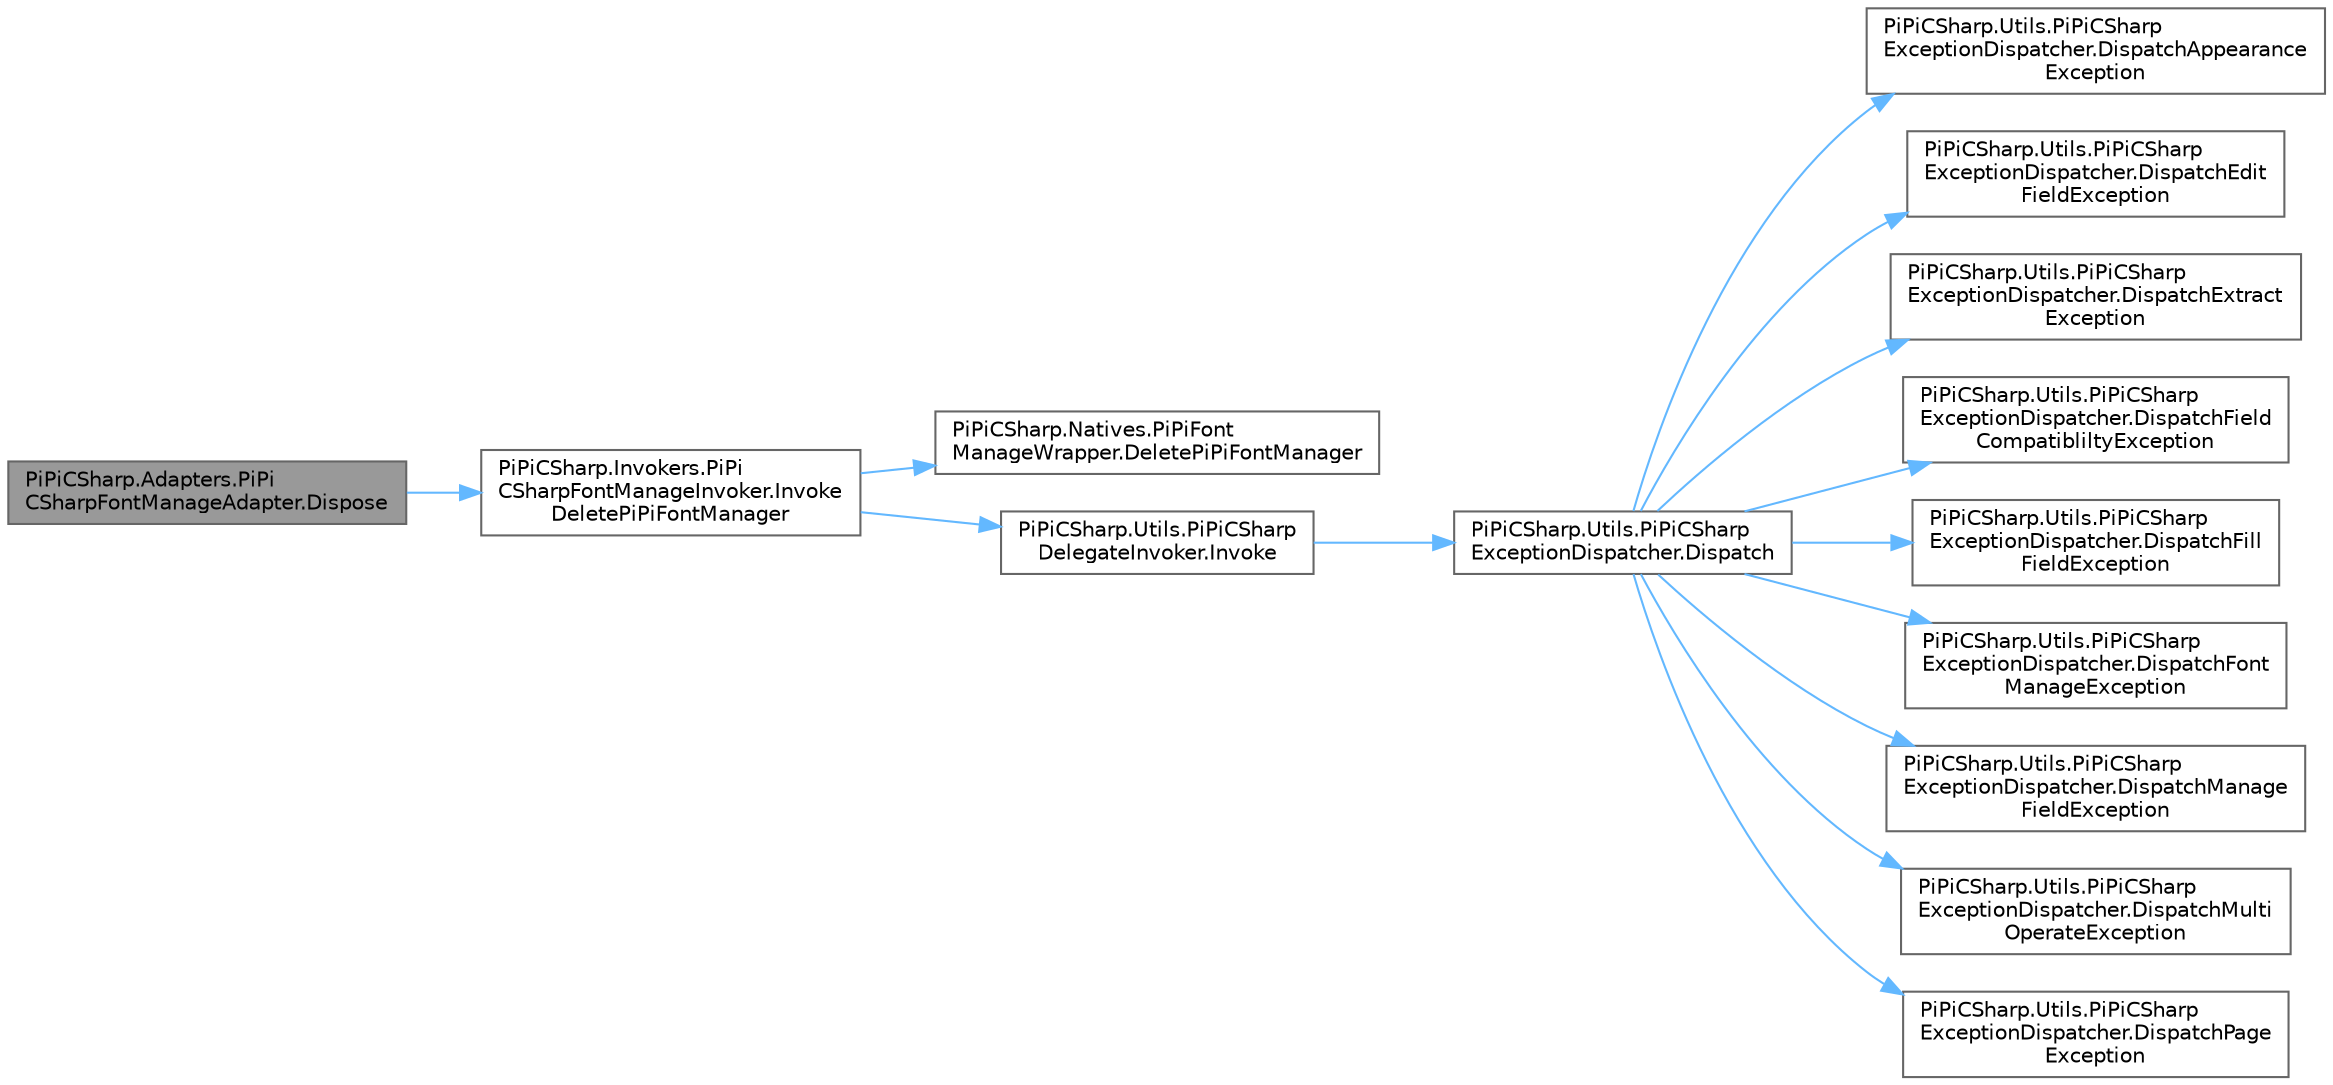 digraph "PiPiCSharp.Adapters.PiPiCSharpFontManageAdapter.Dispose"
{
 // LATEX_PDF_SIZE
  bgcolor="transparent";
  edge [fontname=Helvetica,fontsize=10,labelfontname=Helvetica,labelfontsize=10];
  node [fontname=Helvetica,fontsize=10,shape=box,height=0.2,width=0.4];
  rankdir="LR";
  Node1 [id="Node000001",label="PiPiCSharp.Adapters.PiPi\lCSharpFontManageAdapter.Dispose",height=0.2,width=0.4,color="gray40", fillcolor="grey60", style="filled", fontcolor="black",tooltip="Invoke inner dispose."];
  Node1 -> Node2 [id="edge1_Node000001_Node000002",color="steelblue1",style="solid",tooltip=" "];
  Node2 [id="Node000002",label="PiPiCSharp.Invokers.PiPi\lCSharpFontManageInvoker.Invoke\lDeletePiPiFontManager",height=0.2,width=0.4,color="grey40", fillcolor="white", style="filled",URL="$class_pi_pi_c_sharp_1_1_invokers_1_1_pi_pi_c_sharp_font_manage_invoker.html#ad4aa4f9febbbf17d39802b2037aafecd",tooltip="Invoke PiPiFontManageWrapper DeletePiPiFontManager."];
  Node2 -> Node3 [id="edge2_Node000002_Node000003",color="steelblue1",style="solid",tooltip=" "];
  Node3 [id="Node000003",label="PiPiCSharp.Natives.PiPiFont\lManageWrapper.DeletePiPiFontManager",height=0.2,width=0.4,color="grey40", fillcolor="white", style="filled",URL="$class_pi_pi_c_sharp_1_1_natives_1_1_pi_pi_font_manage_wrapper.html#a68a643a601ab6b194cf7da50b8ddd7be",tooltip="Invoke c++ PiPiFontManager destructor."];
  Node2 -> Node4 [id="edge3_Node000002_Node000004",color="steelblue1",style="solid",tooltip=" "];
  Node4 [id="Node000004",label="PiPiCSharp.Utils.PiPiCSharp\lDelegateInvoker.Invoke",height=0.2,width=0.4,color="grey40", fillcolor="white", style="filled",URL="$class_pi_pi_c_sharp_1_1_utils_1_1_pi_pi_c_sharp_delegate_invoker.html#ad3921b774f5d75070100abbcf4f76a82",tooltip="Invoke void result delegate."];
  Node4 -> Node5 [id="edge4_Node000004_Node000005",color="steelblue1",style="solid",tooltip=" "];
  Node5 [id="Node000005",label="PiPiCSharp.Utils.PiPiCSharp\lExceptionDispatcher.Dispatch",height=0.2,width=0.4,color="grey40", fillcolor="white", style="filled",URL="$class_pi_pi_c_sharp_1_1_utils_1_1_pi_pi_c_sharp_exception_dispatcher.html#ad5697422873390eb29f024aecfa4c83b",tooltip="Dispatch error."];
  Node5 -> Node6 [id="edge5_Node000005_Node000006",color="steelblue1",style="solid",tooltip=" "];
  Node6 [id="Node000006",label="PiPiCSharp.Utils.PiPiCSharp\lExceptionDispatcher.DispatchAppearance\lException",height=0.2,width=0.4,color="grey40", fillcolor="white", style="filled",URL="$class_pi_pi_c_sharp_1_1_utils_1_1_pi_pi_c_sharp_exception_dispatcher.html#a2c7634b23ced92f6e6c66df9a9dab705",tooltip=" "];
  Node5 -> Node7 [id="edge6_Node000005_Node000007",color="steelblue1",style="solid",tooltip=" "];
  Node7 [id="Node000007",label="PiPiCSharp.Utils.PiPiCSharp\lExceptionDispatcher.DispatchEdit\lFieldException",height=0.2,width=0.4,color="grey40", fillcolor="white", style="filled",URL="$class_pi_pi_c_sharp_1_1_utils_1_1_pi_pi_c_sharp_exception_dispatcher.html#a7c1209bdb7b111101e306a2e0bc89fd4",tooltip=" "];
  Node5 -> Node8 [id="edge7_Node000005_Node000008",color="steelblue1",style="solid",tooltip=" "];
  Node8 [id="Node000008",label="PiPiCSharp.Utils.PiPiCSharp\lExceptionDispatcher.DispatchExtract\lException",height=0.2,width=0.4,color="grey40", fillcolor="white", style="filled",URL="$class_pi_pi_c_sharp_1_1_utils_1_1_pi_pi_c_sharp_exception_dispatcher.html#a0622451672b58d757f9cee402e4e5dba",tooltip=" "];
  Node5 -> Node9 [id="edge8_Node000005_Node000009",color="steelblue1",style="solid",tooltip=" "];
  Node9 [id="Node000009",label="PiPiCSharp.Utils.PiPiCSharp\lExceptionDispatcher.DispatchField\lCompatibliltyException",height=0.2,width=0.4,color="grey40", fillcolor="white", style="filled",URL="$class_pi_pi_c_sharp_1_1_utils_1_1_pi_pi_c_sharp_exception_dispatcher.html#a9b9f459891d74337bf6b9d324d199fa6",tooltip=" "];
  Node5 -> Node10 [id="edge9_Node000005_Node000010",color="steelblue1",style="solid",tooltip=" "];
  Node10 [id="Node000010",label="PiPiCSharp.Utils.PiPiCSharp\lExceptionDispatcher.DispatchFill\lFieldException",height=0.2,width=0.4,color="grey40", fillcolor="white", style="filled",URL="$class_pi_pi_c_sharp_1_1_utils_1_1_pi_pi_c_sharp_exception_dispatcher.html#ae120b053a83a156bd69e8a4375413262",tooltip=" "];
  Node5 -> Node11 [id="edge10_Node000005_Node000011",color="steelblue1",style="solid",tooltip=" "];
  Node11 [id="Node000011",label="PiPiCSharp.Utils.PiPiCSharp\lExceptionDispatcher.DispatchFont\lManageException",height=0.2,width=0.4,color="grey40", fillcolor="white", style="filled",URL="$class_pi_pi_c_sharp_1_1_utils_1_1_pi_pi_c_sharp_exception_dispatcher.html#ae79802a35d1471c68047ad5ff71fc48a",tooltip=" "];
  Node5 -> Node12 [id="edge11_Node000005_Node000012",color="steelblue1",style="solid",tooltip=" "];
  Node12 [id="Node000012",label="PiPiCSharp.Utils.PiPiCSharp\lExceptionDispatcher.DispatchManage\lFieldException",height=0.2,width=0.4,color="grey40", fillcolor="white", style="filled",URL="$class_pi_pi_c_sharp_1_1_utils_1_1_pi_pi_c_sharp_exception_dispatcher.html#a0cba829ec06501d335313fa318af6f0e",tooltip=" "];
  Node5 -> Node13 [id="edge12_Node000005_Node000013",color="steelblue1",style="solid",tooltip=" "];
  Node13 [id="Node000013",label="PiPiCSharp.Utils.PiPiCSharp\lExceptionDispatcher.DispatchMulti\lOperateException",height=0.2,width=0.4,color="grey40", fillcolor="white", style="filled",URL="$class_pi_pi_c_sharp_1_1_utils_1_1_pi_pi_c_sharp_exception_dispatcher.html#afd43c23502aa10e2c39db8b9c09cae07",tooltip=" "];
  Node5 -> Node14 [id="edge13_Node000005_Node000014",color="steelblue1",style="solid",tooltip=" "];
  Node14 [id="Node000014",label="PiPiCSharp.Utils.PiPiCSharp\lExceptionDispatcher.DispatchPage\lException",height=0.2,width=0.4,color="grey40", fillcolor="white", style="filled",URL="$class_pi_pi_c_sharp_1_1_utils_1_1_pi_pi_c_sharp_exception_dispatcher.html#a4b2db9c7c522de6b8f001e3681e0d5a4",tooltip=" "];
}
